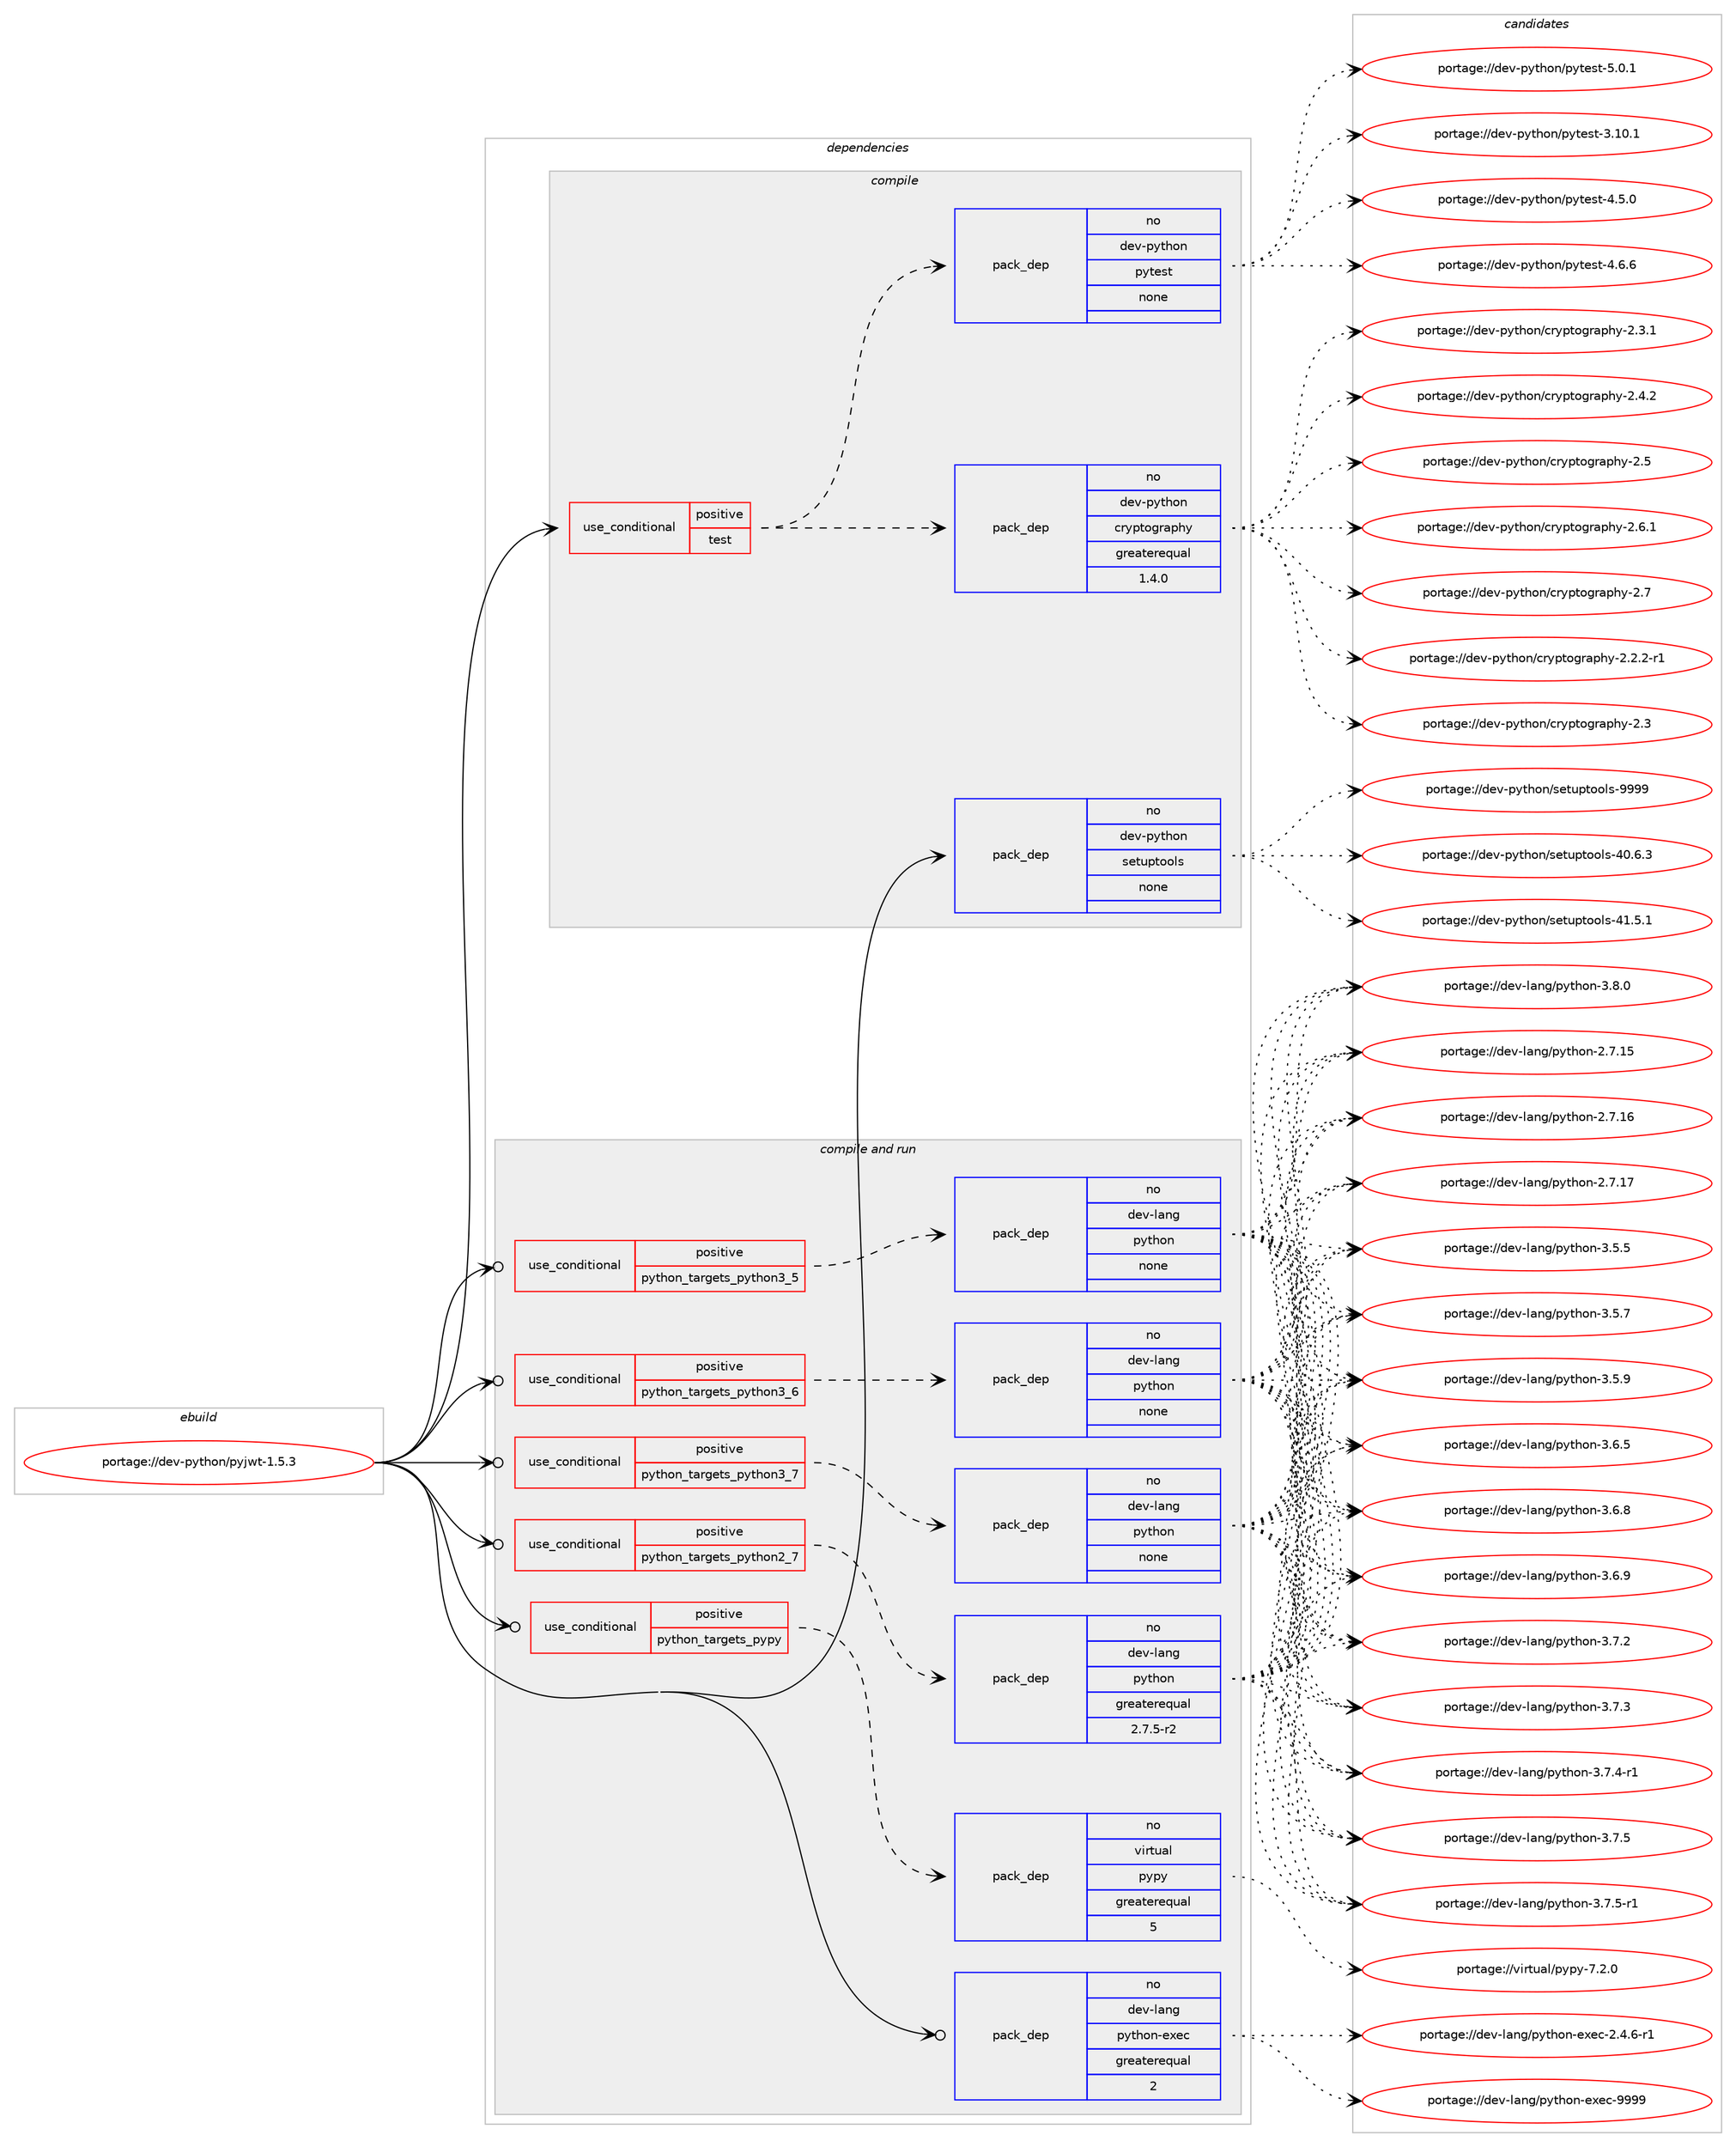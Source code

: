 digraph prolog {

# *************
# Graph options
# *************

newrank=true;
concentrate=true;
compound=true;
graph [rankdir=LR,fontname=Helvetica,fontsize=10,ranksep=1.5];#, ranksep=2.5, nodesep=0.2];
edge  [arrowhead=vee];
node  [fontname=Helvetica,fontsize=10];

# **********
# The ebuild
# **********

subgraph cluster_leftcol {
color=gray;
rank=same;
label=<<i>ebuild</i>>;
id [label="portage://dev-python/pyjwt-1.5.3", color=red, width=4, href="../dev-python/pyjwt-1.5.3.svg"];
}

# ****************
# The dependencies
# ****************

subgraph cluster_midcol {
color=gray;
label=<<i>dependencies</i>>;
subgraph cluster_compile {
fillcolor="#eeeeee";
style=filled;
label=<<i>compile</i>>;
subgraph cond35515 {
dependency161863 [label=<<TABLE BORDER="0" CELLBORDER="1" CELLSPACING="0" CELLPADDING="4"><TR><TD ROWSPAN="3" CELLPADDING="10">use_conditional</TD></TR><TR><TD>positive</TD></TR><TR><TD>test</TD></TR></TABLE>>, shape=none, color=red];
subgraph pack122970 {
dependency161864 [label=<<TABLE BORDER="0" CELLBORDER="1" CELLSPACING="0" CELLPADDING="4" WIDTH="220"><TR><TD ROWSPAN="6" CELLPADDING="30">pack_dep</TD></TR><TR><TD WIDTH="110">no</TD></TR><TR><TD>dev-python</TD></TR><TR><TD>cryptography</TD></TR><TR><TD>greaterequal</TD></TR><TR><TD>1.4.0</TD></TR></TABLE>>, shape=none, color=blue];
}
dependency161863:e -> dependency161864:w [weight=20,style="dashed",arrowhead="vee"];
subgraph pack122971 {
dependency161865 [label=<<TABLE BORDER="0" CELLBORDER="1" CELLSPACING="0" CELLPADDING="4" WIDTH="220"><TR><TD ROWSPAN="6" CELLPADDING="30">pack_dep</TD></TR><TR><TD WIDTH="110">no</TD></TR><TR><TD>dev-python</TD></TR><TR><TD>pytest</TD></TR><TR><TD>none</TD></TR><TR><TD></TD></TR></TABLE>>, shape=none, color=blue];
}
dependency161863:e -> dependency161865:w [weight=20,style="dashed",arrowhead="vee"];
}
id:e -> dependency161863:w [weight=20,style="solid",arrowhead="vee"];
subgraph pack122972 {
dependency161866 [label=<<TABLE BORDER="0" CELLBORDER="1" CELLSPACING="0" CELLPADDING="4" WIDTH="220"><TR><TD ROWSPAN="6" CELLPADDING="30">pack_dep</TD></TR><TR><TD WIDTH="110">no</TD></TR><TR><TD>dev-python</TD></TR><TR><TD>setuptools</TD></TR><TR><TD>none</TD></TR><TR><TD></TD></TR></TABLE>>, shape=none, color=blue];
}
id:e -> dependency161866:w [weight=20,style="solid",arrowhead="vee"];
}
subgraph cluster_compileandrun {
fillcolor="#eeeeee";
style=filled;
label=<<i>compile and run</i>>;
subgraph cond35516 {
dependency161867 [label=<<TABLE BORDER="0" CELLBORDER="1" CELLSPACING="0" CELLPADDING="4"><TR><TD ROWSPAN="3" CELLPADDING="10">use_conditional</TD></TR><TR><TD>positive</TD></TR><TR><TD>python_targets_pypy</TD></TR></TABLE>>, shape=none, color=red];
subgraph pack122973 {
dependency161868 [label=<<TABLE BORDER="0" CELLBORDER="1" CELLSPACING="0" CELLPADDING="4" WIDTH="220"><TR><TD ROWSPAN="6" CELLPADDING="30">pack_dep</TD></TR><TR><TD WIDTH="110">no</TD></TR><TR><TD>virtual</TD></TR><TR><TD>pypy</TD></TR><TR><TD>greaterequal</TD></TR><TR><TD>5</TD></TR></TABLE>>, shape=none, color=blue];
}
dependency161867:e -> dependency161868:w [weight=20,style="dashed",arrowhead="vee"];
}
id:e -> dependency161867:w [weight=20,style="solid",arrowhead="odotvee"];
subgraph cond35517 {
dependency161869 [label=<<TABLE BORDER="0" CELLBORDER="1" CELLSPACING="0" CELLPADDING="4"><TR><TD ROWSPAN="3" CELLPADDING="10">use_conditional</TD></TR><TR><TD>positive</TD></TR><TR><TD>python_targets_python2_7</TD></TR></TABLE>>, shape=none, color=red];
subgraph pack122974 {
dependency161870 [label=<<TABLE BORDER="0" CELLBORDER="1" CELLSPACING="0" CELLPADDING="4" WIDTH="220"><TR><TD ROWSPAN="6" CELLPADDING="30">pack_dep</TD></TR><TR><TD WIDTH="110">no</TD></TR><TR><TD>dev-lang</TD></TR><TR><TD>python</TD></TR><TR><TD>greaterequal</TD></TR><TR><TD>2.7.5-r2</TD></TR></TABLE>>, shape=none, color=blue];
}
dependency161869:e -> dependency161870:w [weight=20,style="dashed",arrowhead="vee"];
}
id:e -> dependency161869:w [weight=20,style="solid",arrowhead="odotvee"];
subgraph cond35518 {
dependency161871 [label=<<TABLE BORDER="0" CELLBORDER="1" CELLSPACING="0" CELLPADDING="4"><TR><TD ROWSPAN="3" CELLPADDING="10">use_conditional</TD></TR><TR><TD>positive</TD></TR><TR><TD>python_targets_python3_5</TD></TR></TABLE>>, shape=none, color=red];
subgraph pack122975 {
dependency161872 [label=<<TABLE BORDER="0" CELLBORDER="1" CELLSPACING="0" CELLPADDING="4" WIDTH="220"><TR><TD ROWSPAN="6" CELLPADDING="30">pack_dep</TD></TR><TR><TD WIDTH="110">no</TD></TR><TR><TD>dev-lang</TD></TR><TR><TD>python</TD></TR><TR><TD>none</TD></TR><TR><TD></TD></TR></TABLE>>, shape=none, color=blue];
}
dependency161871:e -> dependency161872:w [weight=20,style="dashed",arrowhead="vee"];
}
id:e -> dependency161871:w [weight=20,style="solid",arrowhead="odotvee"];
subgraph cond35519 {
dependency161873 [label=<<TABLE BORDER="0" CELLBORDER="1" CELLSPACING="0" CELLPADDING="4"><TR><TD ROWSPAN="3" CELLPADDING="10">use_conditional</TD></TR><TR><TD>positive</TD></TR><TR><TD>python_targets_python3_6</TD></TR></TABLE>>, shape=none, color=red];
subgraph pack122976 {
dependency161874 [label=<<TABLE BORDER="0" CELLBORDER="1" CELLSPACING="0" CELLPADDING="4" WIDTH="220"><TR><TD ROWSPAN="6" CELLPADDING="30">pack_dep</TD></TR><TR><TD WIDTH="110">no</TD></TR><TR><TD>dev-lang</TD></TR><TR><TD>python</TD></TR><TR><TD>none</TD></TR><TR><TD></TD></TR></TABLE>>, shape=none, color=blue];
}
dependency161873:e -> dependency161874:w [weight=20,style="dashed",arrowhead="vee"];
}
id:e -> dependency161873:w [weight=20,style="solid",arrowhead="odotvee"];
subgraph cond35520 {
dependency161875 [label=<<TABLE BORDER="0" CELLBORDER="1" CELLSPACING="0" CELLPADDING="4"><TR><TD ROWSPAN="3" CELLPADDING="10">use_conditional</TD></TR><TR><TD>positive</TD></TR><TR><TD>python_targets_python3_7</TD></TR></TABLE>>, shape=none, color=red];
subgraph pack122977 {
dependency161876 [label=<<TABLE BORDER="0" CELLBORDER="1" CELLSPACING="0" CELLPADDING="4" WIDTH="220"><TR><TD ROWSPAN="6" CELLPADDING="30">pack_dep</TD></TR><TR><TD WIDTH="110">no</TD></TR><TR><TD>dev-lang</TD></TR><TR><TD>python</TD></TR><TR><TD>none</TD></TR><TR><TD></TD></TR></TABLE>>, shape=none, color=blue];
}
dependency161875:e -> dependency161876:w [weight=20,style="dashed",arrowhead="vee"];
}
id:e -> dependency161875:w [weight=20,style="solid",arrowhead="odotvee"];
subgraph pack122978 {
dependency161877 [label=<<TABLE BORDER="0" CELLBORDER="1" CELLSPACING="0" CELLPADDING="4" WIDTH="220"><TR><TD ROWSPAN="6" CELLPADDING="30">pack_dep</TD></TR><TR><TD WIDTH="110">no</TD></TR><TR><TD>dev-lang</TD></TR><TR><TD>python-exec</TD></TR><TR><TD>greaterequal</TD></TR><TR><TD>2</TD></TR></TABLE>>, shape=none, color=blue];
}
id:e -> dependency161877:w [weight=20,style="solid",arrowhead="odotvee"];
}
subgraph cluster_run {
fillcolor="#eeeeee";
style=filled;
label=<<i>run</i>>;
}
}

# **************
# The candidates
# **************

subgraph cluster_choices {
rank=same;
color=gray;
label=<<i>candidates</i>>;

subgraph choice122970 {
color=black;
nodesep=1;
choiceportage100101118451121211161041111104799114121112116111103114971121041214550465046504511449 [label="portage://dev-python/cryptography-2.2.2-r1", color=red, width=4,href="../dev-python/cryptography-2.2.2-r1.svg"];
choiceportage1001011184511212111610411111047991141211121161111031149711210412145504651 [label="portage://dev-python/cryptography-2.3", color=red, width=4,href="../dev-python/cryptography-2.3.svg"];
choiceportage10010111845112121116104111110479911412111211611110311497112104121455046514649 [label="portage://dev-python/cryptography-2.3.1", color=red, width=4,href="../dev-python/cryptography-2.3.1.svg"];
choiceportage10010111845112121116104111110479911412111211611110311497112104121455046524650 [label="portage://dev-python/cryptography-2.4.2", color=red, width=4,href="../dev-python/cryptography-2.4.2.svg"];
choiceportage1001011184511212111610411111047991141211121161111031149711210412145504653 [label="portage://dev-python/cryptography-2.5", color=red, width=4,href="../dev-python/cryptography-2.5.svg"];
choiceportage10010111845112121116104111110479911412111211611110311497112104121455046544649 [label="portage://dev-python/cryptography-2.6.1", color=red, width=4,href="../dev-python/cryptography-2.6.1.svg"];
choiceportage1001011184511212111610411111047991141211121161111031149711210412145504655 [label="portage://dev-python/cryptography-2.7", color=red, width=4,href="../dev-python/cryptography-2.7.svg"];
dependency161864:e -> choiceportage100101118451121211161041111104799114121112116111103114971121041214550465046504511449:w [style=dotted,weight="100"];
dependency161864:e -> choiceportage1001011184511212111610411111047991141211121161111031149711210412145504651:w [style=dotted,weight="100"];
dependency161864:e -> choiceportage10010111845112121116104111110479911412111211611110311497112104121455046514649:w [style=dotted,weight="100"];
dependency161864:e -> choiceportage10010111845112121116104111110479911412111211611110311497112104121455046524650:w [style=dotted,weight="100"];
dependency161864:e -> choiceportage1001011184511212111610411111047991141211121161111031149711210412145504653:w [style=dotted,weight="100"];
dependency161864:e -> choiceportage10010111845112121116104111110479911412111211611110311497112104121455046544649:w [style=dotted,weight="100"];
dependency161864:e -> choiceportage1001011184511212111610411111047991141211121161111031149711210412145504655:w [style=dotted,weight="100"];
}
subgraph choice122971 {
color=black;
nodesep=1;
choiceportage100101118451121211161041111104711212111610111511645514649484649 [label="portage://dev-python/pytest-3.10.1", color=red, width=4,href="../dev-python/pytest-3.10.1.svg"];
choiceportage1001011184511212111610411111047112121116101115116455246534648 [label="portage://dev-python/pytest-4.5.0", color=red, width=4,href="../dev-python/pytest-4.5.0.svg"];
choiceportage1001011184511212111610411111047112121116101115116455246544654 [label="portage://dev-python/pytest-4.6.6", color=red, width=4,href="../dev-python/pytest-4.6.6.svg"];
choiceportage1001011184511212111610411111047112121116101115116455346484649 [label="portage://dev-python/pytest-5.0.1", color=red, width=4,href="../dev-python/pytest-5.0.1.svg"];
dependency161865:e -> choiceportage100101118451121211161041111104711212111610111511645514649484649:w [style=dotted,weight="100"];
dependency161865:e -> choiceportage1001011184511212111610411111047112121116101115116455246534648:w [style=dotted,weight="100"];
dependency161865:e -> choiceportage1001011184511212111610411111047112121116101115116455246544654:w [style=dotted,weight="100"];
dependency161865:e -> choiceportage1001011184511212111610411111047112121116101115116455346484649:w [style=dotted,weight="100"];
}
subgraph choice122972 {
color=black;
nodesep=1;
choiceportage100101118451121211161041111104711510111611711211611111110811545524846544651 [label="portage://dev-python/setuptools-40.6.3", color=red, width=4,href="../dev-python/setuptools-40.6.3.svg"];
choiceportage100101118451121211161041111104711510111611711211611111110811545524946534649 [label="portage://dev-python/setuptools-41.5.1", color=red, width=4,href="../dev-python/setuptools-41.5.1.svg"];
choiceportage10010111845112121116104111110471151011161171121161111111081154557575757 [label="portage://dev-python/setuptools-9999", color=red, width=4,href="../dev-python/setuptools-9999.svg"];
dependency161866:e -> choiceportage100101118451121211161041111104711510111611711211611111110811545524846544651:w [style=dotted,weight="100"];
dependency161866:e -> choiceportage100101118451121211161041111104711510111611711211611111110811545524946534649:w [style=dotted,weight="100"];
dependency161866:e -> choiceportage10010111845112121116104111110471151011161171121161111111081154557575757:w [style=dotted,weight="100"];
}
subgraph choice122973 {
color=black;
nodesep=1;
choiceportage1181051141161179710847112121112121455546504648 [label="portage://virtual/pypy-7.2.0", color=red, width=4,href="../virtual/pypy-7.2.0.svg"];
dependency161868:e -> choiceportage1181051141161179710847112121112121455546504648:w [style=dotted,weight="100"];
}
subgraph choice122974 {
color=black;
nodesep=1;
choiceportage10010111845108971101034711212111610411111045504655464953 [label="portage://dev-lang/python-2.7.15", color=red, width=4,href="../dev-lang/python-2.7.15.svg"];
choiceportage10010111845108971101034711212111610411111045504655464954 [label="portage://dev-lang/python-2.7.16", color=red, width=4,href="../dev-lang/python-2.7.16.svg"];
choiceportage10010111845108971101034711212111610411111045504655464955 [label="portage://dev-lang/python-2.7.17", color=red, width=4,href="../dev-lang/python-2.7.17.svg"];
choiceportage100101118451089711010347112121116104111110455146534653 [label="portage://dev-lang/python-3.5.5", color=red, width=4,href="../dev-lang/python-3.5.5.svg"];
choiceportage100101118451089711010347112121116104111110455146534655 [label="portage://dev-lang/python-3.5.7", color=red, width=4,href="../dev-lang/python-3.5.7.svg"];
choiceportage100101118451089711010347112121116104111110455146534657 [label="portage://dev-lang/python-3.5.9", color=red, width=4,href="../dev-lang/python-3.5.9.svg"];
choiceportage100101118451089711010347112121116104111110455146544653 [label="portage://dev-lang/python-3.6.5", color=red, width=4,href="../dev-lang/python-3.6.5.svg"];
choiceportage100101118451089711010347112121116104111110455146544656 [label="portage://dev-lang/python-3.6.8", color=red, width=4,href="../dev-lang/python-3.6.8.svg"];
choiceportage100101118451089711010347112121116104111110455146544657 [label="portage://dev-lang/python-3.6.9", color=red, width=4,href="../dev-lang/python-3.6.9.svg"];
choiceportage100101118451089711010347112121116104111110455146554650 [label="portage://dev-lang/python-3.7.2", color=red, width=4,href="../dev-lang/python-3.7.2.svg"];
choiceportage100101118451089711010347112121116104111110455146554651 [label="portage://dev-lang/python-3.7.3", color=red, width=4,href="../dev-lang/python-3.7.3.svg"];
choiceportage1001011184510897110103471121211161041111104551465546524511449 [label="portage://dev-lang/python-3.7.4-r1", color=red, width=4,href="../dev-lang/python-3.7.4-r1.svg"];
choiceportage100101118451089711010347112121116104111110455146554653 [label="portage://dev-lang/python-3.7.5", color=red, width=4,href="../dev-lang/python-3.7.5.svg"];
choiceportage1001011184510897110103471121211161041111104551465546534511449 [label="portage://dev-lang/python-3.7.5-r1", color=red, width=4,href="../dev-lang/python-3.7.5-r1.svg"];
choiceportage100101118451089711010347112121116104111110455146564648 [label="portage://dev-lang/python-3.8.0", color=red, width=4,href="../dev-lang/python-3.8.0.svg"];
dependency161870:e -> choiceportage10010111845108971101034711212111610411111045504655464953:w [style=dotted,weight="100"];
dependency161870:e -> choiceportage10010111845108971101034711212111610411111045504655464954:w [style=dotted,weight="100"];
dependency161870:e -> choiceportage10010111845108971101034711212111610411111045504655464955:w [style=dotted,weight="100"];
dependency161870:e -> choiceportage100101118451089711010347112121116104111110455146534653:w [style=dotted,weight="100"];
dependency161870:e -> choiceportage100101118451089711010347112121116104111110455146534655:w [style=dotted,weight="100"];
dependency161870:e -> choiceportage100101118451089711010347112121116104111110455146534657:w [style=dotted,weight="100"];
dependency161870:e -> choiceportage100101118451089711010347112121116104111110455146544653:w [style=dotted,weight="100"];
dependency161870:e -> choiceportage100101118451089711010347112121116104111110455146544656:w [style=dotted,weight="100"];
dependency161870:e -> choiceportage100101118451089711010347112121116104111110455146544657:w [style=dotted,weight="100"];
dependency161870:e -> choiceportage100101118451089711010347112121116104111110455146554650:w [style=dotted,weight="100"];
dependency161870:e -> choiceportage100101118451089711010347112121116104111110455146554651:w [style=dotted,weight="100"];
dependency161870:e -> choiceportage1001011184510897110103471121211161041111104551465546524511449:w [style=dotted,weight="100"];
dependency161870:e -> choiceportage100101118451089711010347112121116104111110455146554653:w [style=dotted,weight="100"];
dependency161870:e -> choiceportage1001011184510897110103471121211161041111104551465546534511449:w [style=dotted,weight="100"];
dependency161870:e -> choiceportage100101118451089711010347112121116104111110455146564648:w [style=dotted,weight="100"];
}
subgraph choice122975 {
color=black;
nodesep=1;
choiceportage10010111845108971101034711212111610411111045504655464953 [label="portage://dev-lang/python-2.7.15", color=red, width=4,href="../dev-lang/python-2.7.15.svg"];
choiceportage10010111845108971101034711212111610411111045504655464954 [label="portage://dev-lang/python-2.7.16", color=red, width=4,href="../dev-lang/python-2.7.16.svg"];
choiceportage10010111845108971101034711212111610411111045504655464955 [label="portage://dev-lang/python-2.7.17", color=red, width=4,href="../dev-lang/python-2.7.17.svg"];
choiceportage100101118451089711010347112121116104111110455146534653 [label="portage://dev-lang/python-3.5.5", color=red, width=4,href="../dev-lang/python-3.5.5.svg"];
choiceportage100101118451089711010347112121116104111110455146534655 [label="portage://dev-lang/python-3.5.7", color=red, width=4,href="../dev-lang/python-3.5.7.svg"];
choiceportage100101118451089711010347112121116104111110455146534657 [label="portage://dev-lang/python-3.5.9", color=red, width=4,href="../dev-lang/python-3.5.9.svg"];
choiceportage100101118451089711010347112121116104111110455146544653 [label="portage://dev-lang/python-3.6.5", color=red, width=4,href="../dev-lang/python-3.6.5.svg"];
choiceportage100101118451089711010347112121116104111110455146544656 [label="portage://dev-lang/python-3.6.8", color=red, width=4,href="../dev-lang/python-3.6.8.svg"];
choiceportage100101118451089711010347112121116104111110455146544657 [label="portage://dev-lang/python-3.6.9", color=red, width=4,href="../dev-lang/python-3.6.9.svg"];
choiceportage100101118451089711010347112121116104111110455146554650 [label="portage://dev-lang/python-3.7.2", color=red, width=4,href="../dev-lang/python-3.7.2.svg"];
choiceportage100101118451089711010347112121116104111110455146554651 [label="portage://dev-lang/python-3.7.3", color=red, width=4,href="../dev-lang/python-3.7.3.svg"];
choiceportage1001011184510897110103471121211161041111104551465546524511449 [label="portage://dev-lang/python-3.7.4-r1", color=red, width=4,href="../dev-lang/python-3.7.4-r1.svg"];
choiceportage100101118451089711010347112121116104111110455146554653 [label="portage://dev-lang/python-3.7.5", color=red, width=4,href="../dev-lang/python-3.7.5.svg"];
choiceportage1001011184510897110103471121211161041111104551465546534511449 [label="portage://dev-lang/python-3.7.5-r1", color=red, width=4,href="../dev-lang/python-3.7.5-r1.svg"];
choiceportage100101118451089711010347112121116104111110455146564648 [label="portage://dev-lang/python-3.8.0", color=red, width=4,href="../dev-lang/python-3.8.0.svg"];
dependency161872:e -> choiceportage10010111845108971101034711212111610411111045504655464953:w [style=dotted,weight="100"];
dependency161872:e -> choiceportage10010111845108971101034711212111610411111045504655464954:w [style=dotted,weight="100"];
dependency161872:e -> choiceportage10010111845108971101034711212111610411111045504655464955:w [style=dotted,weight="100"];
dependency161872:e -> choiceportage100101118451089711010347112121116104111110455146534653:w [style=dotted,weight="100"];
dependency161872:e -> choiceportage100101118451089711010347112121116104111110455146534655:w [style=dotted,weight="100"];
dependency161872:e -> choiceportage100101118451089711010347112121116104111110455146534657:w [style=dotted,weight="100"];
dependency161872:e -> choiceportage100101118451089711010347112121116104111110455146544653:w [style=dotted,weight="100"];
dependency161872:e -> choiceportage100101118451089711010347112121116104111110455146544656:w [style=dotted,weight="100"];
dependency161872:e -> choiceportage100101118451089711010347112121116104111110455146544657:w [style=dotted,weight="100"];
dependency161872:e -> choiceportage100101118451089711010347112121116104111110455146554650:w [style=dotted,weight="100"];
dependency161872:e -> choiceportage100101118451089711010347112121116104111110455146554651:w [style=dotted,weight="100"];
dependency161872:e -> choiceportage1001011184510897110103471121211161041111104551465546524511449:w [style=dotted,weight="100"];
dependency161872:e -> choiceportage100101118451089711010347112121116104111110455146554653:w [style=dotted,weight="100"];
dependency161872:e -> choiceportage1001011184510897110103471121211161041111104551465546534511449:w [style=dotted,weight="100"];
dependency161872:e -> choiceportage100101118451089711010347112121116104111110455146564648:w [style=dotted,weight="100"];
}
subgraph choice122976 {
color=black;
nodesep=1;
choiceportage10010111845108971101034711212111610411111045504655464953 [label="portage://dev-lang/python-2.7.15", color=red, width=4,href="../dev-lang/python-2.7.15.svg"];
choiceportage10010111845108971101034711212111610411111045504655464954 [label="portage://dev-lang/python-2.7.16", color=red, width=4,href="../dev-lang/python-2.7.16.svg"];
choiceportage10010111845108971101034711212111610411111045504655464955 [label="portage://dev-lang/python-2.7.17", color=red, width=4,href="../dev-lang/python-2.7.17.svg"];
choiceportage100101118451089711010347112121116104111110455146534653 [label="portage://dev-lang/python-3.5.5", color=red, width=4,href="../dev-lang/python-3.5.5.svg"];
choiceportage100101118451089711010347112121116104111110455146534655 [label="portage://dev-lang/python-3.5.7", color=red, width=4,href="../dev-lang/python-3.5.7.svg"];
choiceportage100101118451089711010347112121116104111110455146534657 [label="portage://dev-lang/python-3.5.9", color=red, width=4,href="../dev-lang/python-3.5.9.svg"];
choiceportage100101118451089711010347112121116104111110455146544653 [label="portage://dev-lang/python-3.6.5", color=red, width=4,href="../dev-lang/python-3.6.5.svg"];
choiceportage100101118451089711010347112121116104111110455146544656 [label="portage://dev-lang/python-3.6.8", color=red, width=4,href="../dev-lang/python-3.6.8.svg"];
choiceportage100101118451089711010347112121116104111110455146544657 [label="portage://dev-lang/python-3.6.9", color=red, width=4,href="../dev-lang/python-3.6.9.svg"];
choiceportage100101118451089711010347112121116104111110455146554650 [label="portage://dev-lang/python-3.7.2", color=red, width=4,href="../dev-lang/python-3.7.2.svg"];
choiceportage100101118451089711010347112121116104111110455146554651 [label="portage://dev-lang/python-3.7.3", color=red, width=4,href="../dev-lang/python-3.7.3.svg"];
choiceportage1001011184510897110103471121211161041111104551465546524511449 [label="portage://dev-lang/python-3.7.4-r1", color=red, width=4,href="../dev-lang/python-3.7.4-r1.svg"];
choiceportage100101118451089711010347112121116104111110455146554653 [label="portage://dev-lang/python-3.7.5", color=red, width=4,href="../dev-lang/python-3.7.5.svg"];
choiceportage1001011184510897110103471121211161041111104551465546534511449 [label="portage://dev-lang/python-3.7.5-r1", color=red, width=4,href="../dev-lang/python-3.7.5-r1.svg"];
choiceportage100101118451089711010347112121116104111110455146564648 [label="portage://dev-lang/python-3.8.0", color=red, width=4,href="../dev-lang/python-3.8.0.svg"];
dependency161874:e -> choiceportage10010111845108971101034711212111610411111045504655464953:w [style=dotted,weight="100"];
dependency161874:e -> choiceportage10010111845108971101034711212111610411111045504655464954:w [style=dotted,weight="100"];
dependency161874:e -> choiceportage10010111845108971101034711212111610411111045504655464955:w [style=dotted,weight="100"];
dependency161874:e -> choiceportage100101118451089711010347112121116104111110455146534653:w [style=dotted,weight="100"];
dependency161874:e -> choiceportage100101118451089711010347112121116104111110455146534655:w [style=dotted,weight="100"];
dependency161874:e -> choiceportage100101118451089711010347112121116104111110455146534657:w [style=dotted,weight="100"];
dependency161874:e -> choiceportage100101118451089711010347112121116104111110455146544653:w [style=dotted,weight="100"];
dependency161874:e -> choiceportage100101118451089711010347112121116104111110455146544656:w [style=dotted,weight="100"];
dependency161874:e -> choiceportage100101118451089711010347112121116104111110455146544657:w [style=dotted,weight="100"];
dependency161874:e -> choiceportage100101118451089711010347112121116104111110455146554650:w [style=dotted,weight="100"];
dependency161874:e -> choiceportage100101118451089711010347112121116104111110455146554651:w [style=dotted,weight="100"];
dependency161874:e -> choiceportage1001011184510897110103471121211161041111104551465546524511449:w [style=dotted,weight="100"];
dependency161874:e -> choiceportage100101118451089711010347112121116104111110455146554653:w [style=dotted,weight="100"];
dependency161874:e -> choiceportage1001011184510897110103471121211161041111104551465546534511449:w [style=dotted,weight="100"];
dependency161874:e -> choiceportage100101118451089711010347112121116104111110455146564648:w [style=dotted,weight="100"];
}
subgraph choice122977 {
color=black;
nodesep=1;
choiceportage10010111845108971101034711212111610411111045504655464953 [label="portage://dev-lang/python-2.7.15", color=red, width=4,href="../dev-lang/python-2.7.15.svg"];
choiceportage10010111845108971101034711212111610411111045504655464954 [label="portage://dev-lang/python-2.7.16", color=red, width=4,href="../dev-lang/python-2.7.16.svg"];
choiceportage10010111845108971101034711212111610411111045504655464955 [label="portage://dev-lang/python-2.7.17", color=red, width=4,href="../dev-lang/python-2.7.17.svg"];
choiceportage100101118451089711010347112121116104111110455146534653 [label="portage://dev-lang/python-3.5.5", color=red, width=4,href="../dev-lang/python-3.5.5.svg"];
choiceportage100101118451089711010347112121116104111110455146534655 [label="portage://dev-lang/python-3.5.7", color=red, width=4,href="../dev-lang/python-3.5.7.svg"];
choiceportage100101118451089711010347112121116104111110455146534657 [label="portage://dev-lang/python-3.5.9", color=red, width=4,href="../dev-lang/python-3.5.9.svg"];
choiceportage100101118451089711010347112121116104111110455146544653 [label="portage://dev-lang/python-3.6.5", color=red, width=4,href="../dev-lang/python-3.6.5.svg"];
choiceportage100101118451089711010347112121116104111110455146544656 [label="portage://dev-lang/python-3.6.8", color=red, width=4,href="../dev-lang/python-3.6.8.svg"];
choiceportage100101118451089711010347112121116104111110455146544657 [label="portage://dev-lang/python-3.6.9", color=red, width=4,href="../dev-lang/python-3.6.9.svg"];
choiceportage100101118451089711010347112121116104111110455146554650 [label="portage://dev-lang/python-3.7.2", color=red, width=4,href="../dev-lang/python-3.7.2.svg"];
choiceportage100101118451089711010347112121116104111110455146554651 [label="portage://dev-lang/python-3.7.3", color=red, width=4,href="../dev-lang/python-3.7.3.svg"];
choiceportage1001011184510897110103471121211161041111104551465546524511449 [label="portage://dev-lang/python-3.7.4-r1", color=red, width=4,href="../dev-lang/python-3.7.4-r1.svg"];
choiceportage100101118451089711010347112121116104111110455146554653 [label="portage://dev-lang/python-3.7.5", color=red, width=4,href="../dev-lang/python-3.7.5.svg"];
choiceportage1001011184510897110103471121211161041111104551465546534511449 [label="portage://dev-lang/python-3.7.5-r1", color=red, width=4,href="../dev-lang/python-3.7.5-r1.svg"];
choiceportage100101118451089711010347112121116104111110455146564648 [label="portage://dev-lang/python-3.8.0", color=red, width=4,href="../dev-lang/python-3.8.0.svg"];
dependency161876:e -> choiceportage10010111845108971101034711212111610411111045504655464953:w [style=dotted,weight="100"];
dependency161876:e -> choiceportage10010111845108971101034711212111610411111045504655464954:w [style=dotted,weight="100"];
dependency161876:e -> choiceportage10010111845108971101034711212111610411111045504655464955:w [style=dotted,weight="100"];
dependency161876:e -> choiceportage100101118451089711010347112121116104111110455146534653:w [style=dotted,weight="100"];
dependency161876:e -> choiceportage100101118451089711010347112121116104111110455146534655:w [style=dotted,weight="100"];
dependency161876:e -> choiceportage100101118451089711010347112121116104111110455146534657:w [style=dotted,weight="100"];
dependency161876:e -> choiceportage100101118451089711010347112121116104111110455146544653:w [style=dotted,weight="100"];
dependency161876:e -> choiceportage100101118451089711010347112121116104111110455146544656:w [style=dotted,weight="100"];
dependency161876:e -> choiceportage100101118451089711010347112121116104111110455146544657:w [style=dotted,weight="100"];
dependency161876:e -> choiceportage100101118451089711010347112121116104111110455146554650:w [style=dotted,weight="100"];
dependency161876:e -> choiceportage100101118451089711010347112121116104111110455146554651:w [style=dotted,weight="100"];
dependency161876:e -> choiceportage1001011184510897110103471121211161041111104551465546524511449:w [style=dotted,weight="100"];
dependency161876:e -> choiceportage100101118451089711010347112121116104111110455146554653:w [style=dotted,weight="100"];
dependency161876:e -> choiceportage1001011184510897110103471121211161041111104551465546534511449:w [style=dotted,weight="100"];
dependency161876:e -> choiceportage100101118451089711010347112121116104111110455146564648:w [style=dotted,weight="100"];
}
subgraph choice122978 {
color=black;
nodesep=1;
choiceportage10010111845108971101034711212111610411111045101120101994550465246544511449 [label="portage://dev-lang/python-exec-2.4.6-r1", color=red, width=4,href="../dev-lang/python-exec-2.4.6-r1.svg"];
choiceportage10010111845108971101034711212111610411111045101120101994557575757 [label="portage://dev-lang/python-exec-9999", color=red, width=4,href="../dev-lang/python-exec-9999.svg"];
dependency161877:e -> choiceportage10010111845108971101034711212111610411111045101120101994550465246544511449:w [style=dotted,weight="100"];
dependency161877:e -> choiceportage10010111845108971101034711212111610411111045101120101994557575757:w [style=dotted,weight="100"];
}
}

}
